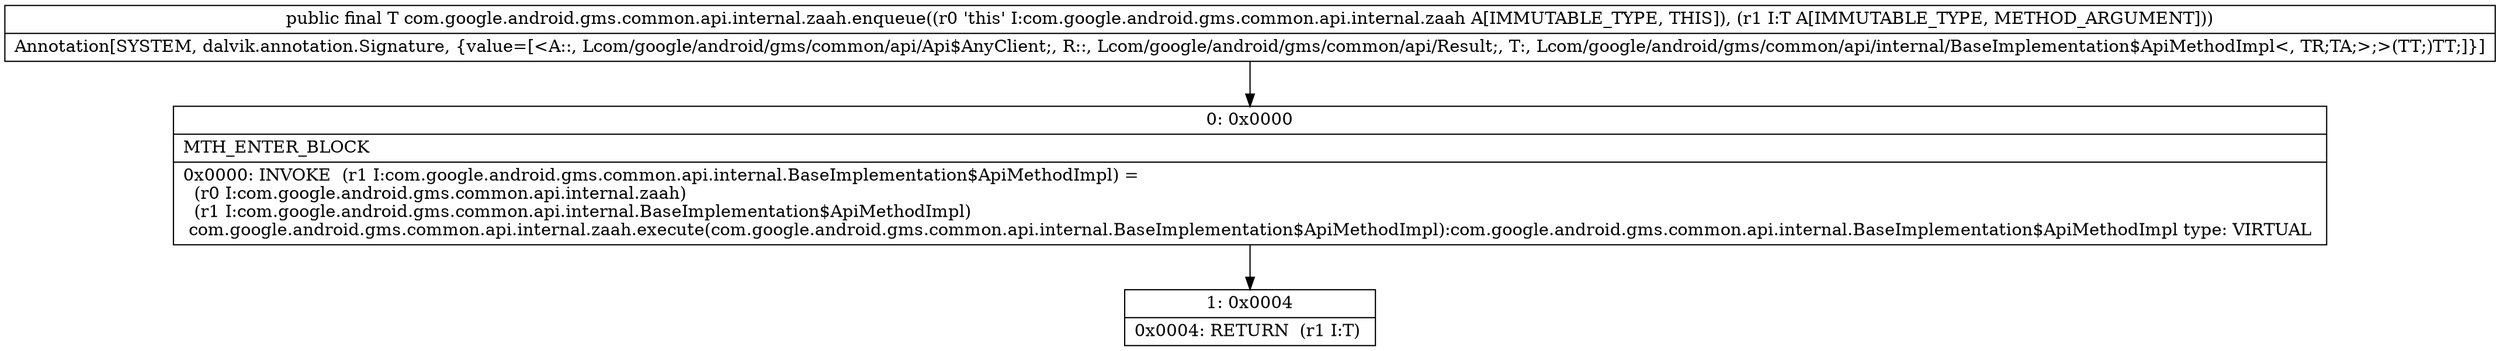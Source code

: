 digraph "CFG forcom.google.android.gms.common.api.internal.zaah.enqueue(Lcom\/google\/android\/gms\/common\/api\/internal\/BaseImplementation$ApiMethodImpl;)Lcom\/google\/android\/gms\/common\/api\/internal\/BaseImplementation$ApiMethodImpl;" {
Node_0 [shape=record,label="{0\:\ 0x0000|MTH_ENTER_BLOCK\l|0x0000: INVOKE  (r1 I:com.google.android.gms.common.api.internal.BaseImplementation$ApiMethodImpl) = \l  (r0 I:com.google.android.gms.common.api.internal.zaah)\l  (r1 I:com.google.android.gms.common.api.internal.BaseImplementation$ApiMethodImpl)\l com.google.android.gms.common.api.internal.zaah.execute(com.google.android.gms.common.api.internal.BaseImplementation$ApiMethodImpl):com.google.android.gms.common.api.internal.BaseImplementation$ApiMethodImpl type: VIRTUAL \l}"];
Node_1 [shape=record,label="{1\:\ 0x0004|0x0004: RETURN  (r1 I:T) \l}"];
MethodNode[shape=record,label="{public final T com.google.android.gms.common.api.internal.zaah.enqueue((r0 'this' I:com.google.android.gms.common.api.internal.zaah A[IMMUTABLE_TYPE, THIS]), (r1 I:T A[IMMUTABLE_TYPE, METHOD_ARGUMENT]))  | Annotation[SYSTEM, dalvik.annotation.Signature, \{value=[\<A::, Lcom\/google\/android\/gms\/common\/api\/Api$AnyClient;, R::, Lcom\/google\/android\/gms\/common\/api\/Result;, T:, Lcom\/google\/android\/gms\/common\/api\/internal\/BaseImplementation$ApiMethodImpl\<, TR;TA;\>;\>(TT;)TT;]\}]\l}"];
MethodNode -> Node_0;
Node_0 -> Node_1;
}

